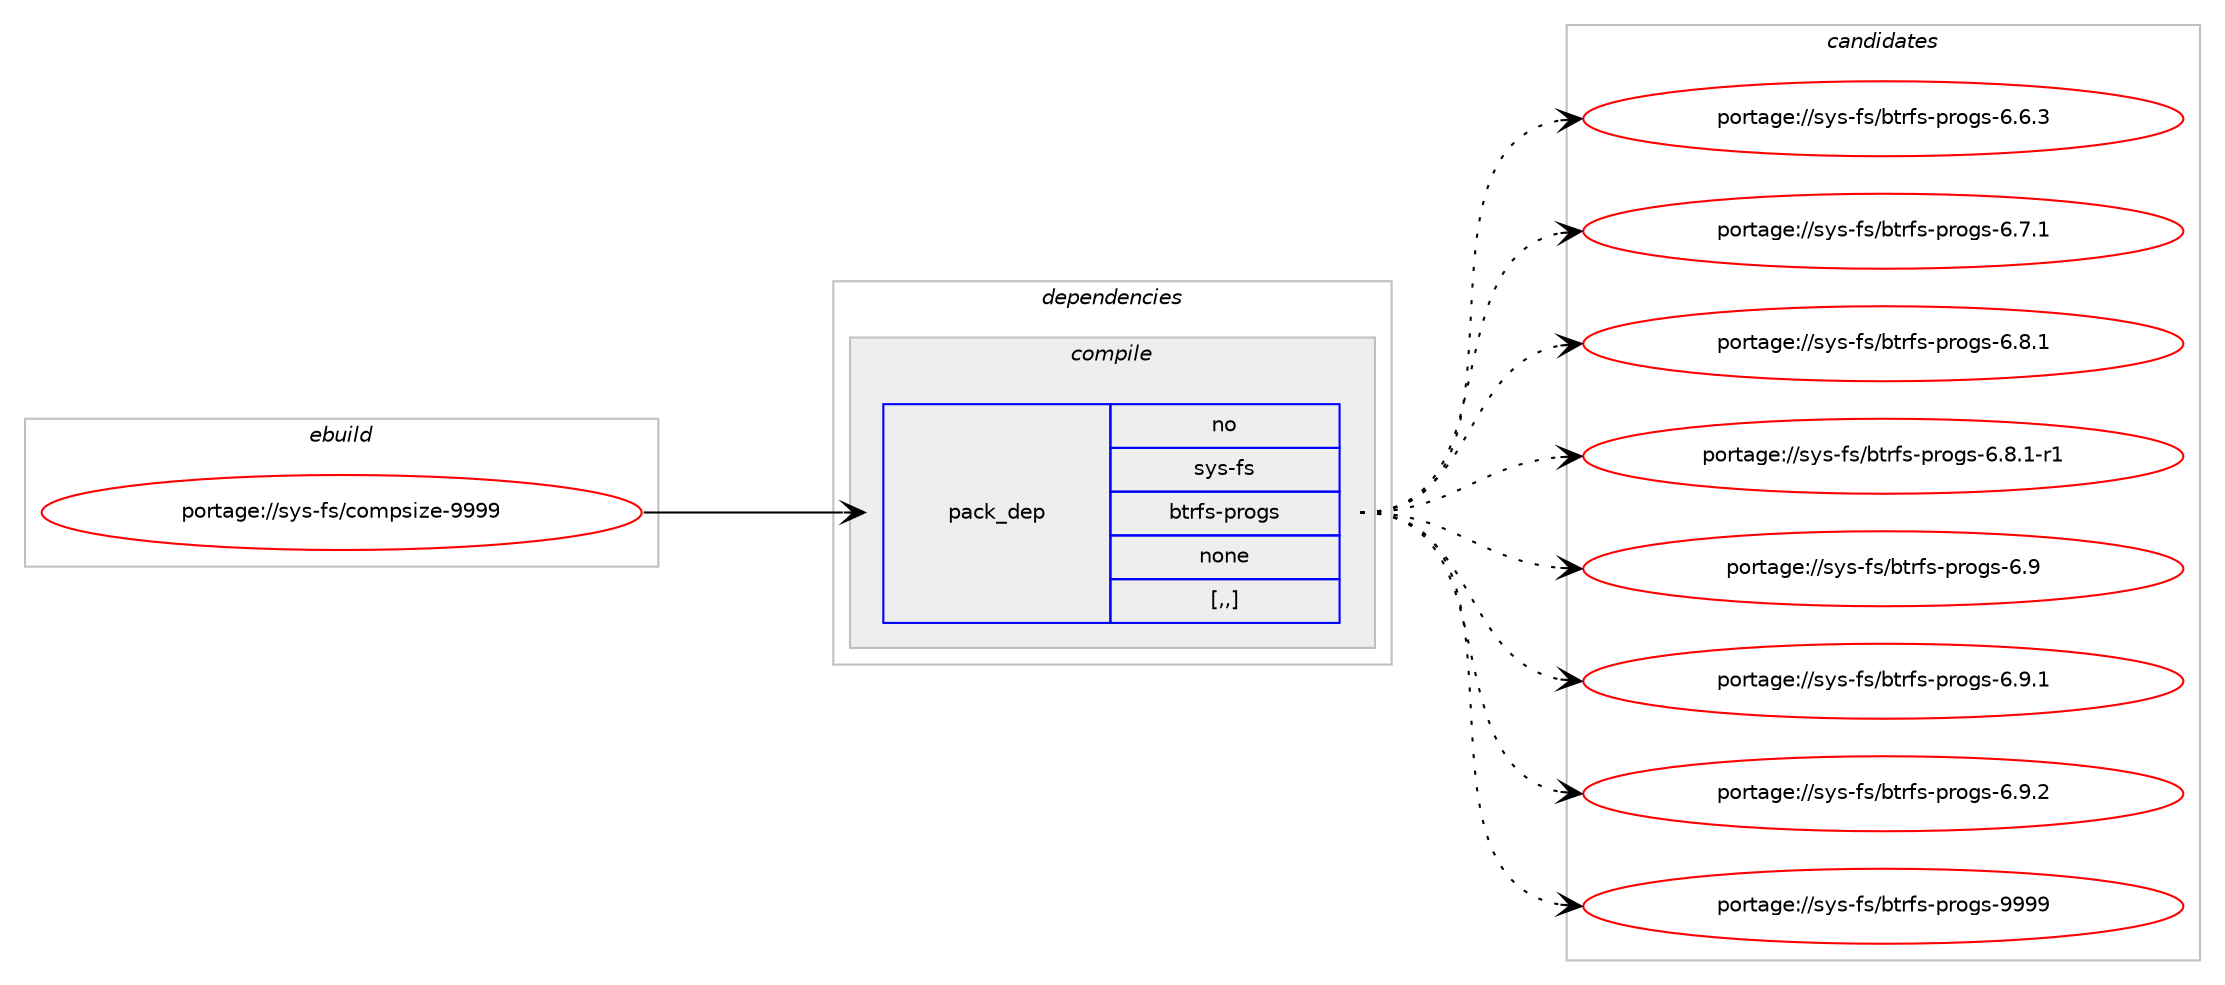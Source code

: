 digraph prolog {

# *************
# Graph options
# *************

newrank=true;
concentrate=true;
compound=true;
graph [rankdir=LR,fontname=Helvetica,fontsize=10,ranksep=1.5];#, ranksep=2.5, nodesep=0.2];
edge  [arrowhead=vee];
node  [fontname=Helvetica,fontsize=10];

# **********
# The ebuild
# **********

subgraph cluster_leftcol {
color=gray;
rank=same;
label=<<i>ebuild</i>>;
id [label="portage://sys-fs/compsize-9999", color=red, width=4, href="../sys-fs/compsize-9999.svg"];
}

# ****************
# The dependencies
# ****************

subgraph cluster_midcol {
color=gray;
label=<<i>dependencies</i>>;
subgraph cluster_compile {
fillcolor="#eeeeee";
style=filled;
label=<<i>compile</i>>;
subgraph pack309703 {
dependency425868 [label=<<TABLE BORDER="0" CELLBORDER="1" CELLSPACING="0" CELLPADDING="4" WIDTH="220"><TR><TD ROWSPAN="6" CELLPADDING="30">pack_dep</TD></TR><TR><TD WIDTH="110">no</TD></TR><TR><TD>sys-fs</TD></TR><TR><TD>btrfs-progs</TD></TR><TR><TD>none</TD></TR><TR><TD>[,,]</TD></TR></TABLE>>, shape=none, color=blue];
}
id:e -> dependency425868:w [weight=20,style="solid",arrowhead="vee"];
}
subgraph cluster_compileandrun {
fillcolor="#eeeeee";
style=filled;
label=<<i>compile and run</i>>;
}
subgraph cluster_run {
fillcolor="#eeeeee";
style=filled;
label=<<i>run</i>>;
}
}

# **************
# The candidates
# **************

subgraph cluster_choices {
rank=same;
color=gray;
label=<<i>candidates</i>>;

subgraph choice309703 {
color=black;
nodesep=1;
choice11512111545102115479811611410211545112114111103115455446544651 [label="portage://sys-fs/btrfs-progs-6.6.3", color=red, width=4,href="../sys-fs/btrfs-progs-6.6.3.svg"];
choice11512111545102115479811611410211545112114111103115455446554649 [label="portage://sys-fs/btrfs-progs-6.7.1", color=red, width=4,href="../sys-fs/btrfs-progs-6.7.1.svg"];
choice11512111545102115479811611410211545112114111103115455446564649 [label="portage://sys-fs/btrfs-progs-6.8.1", color=red, width=4,href="../sys-fs/btrfs-progs-6.8.1.svg"];
choice115121115451021154798116114102115451121141111031154554465646494511449 [label="portage://sys-fs/btrfs-progs-6.8.1-r1", color=red, width=4,href="../sys-fs/btrfs-progs-6.8.1-r1.svg"];
choice1151211154510211547981161141021154511211411110311545544657 [label="portage://sys-fs/btrfs-progs-6.9", color=red, width=4,href="../sys-fs/btrfs-progs-6.9.svg"];
choice11512111545102115479811611410211545112114111103115455446574649 [label="portage://sys-fs/btrfs-progs-6.9.1", color=red, width=4,href="../sys-fs/btrfs-progs-6.9.1.svg"];
choice11512111545102115479811611410211545112114111103115455446574650 [label="portage://sys-fs/btrfs-progs-6.9.2", color=red, width=4,href="../sys-fs/btrfs-progs-6.9.2.svg"];
choice115121115451021154798116114102115451121141111031154557575757 [label="portage://sys-fs/btrfs-progs-9999", color=red, width=4,href="../sys-fs/btrfs-progs-9999.svg"];
dependency425868:e -> choice11512111545102115479811611410211545112114111103115455446544651:w [style=dotted,weight="100"];
dependency425868:e -> choice11512111545102115479811611410211545112114111103115455446554649:w [style=dotted,weight="100"];
dependency425868:e -> choice11512111545102115479811611410211545112114111103115455446564649:w [style=dotted,weight="100"];
dependency425868:e -> choice115121115451021154798116114102115451121141111031154554465646494511449:w [style=dotted,weight="100"];
dependency425868:e -> choice1151211154510211547981161141021154511211411110311545544657:w [style=dotted,weight="100"];
dependency425868:e -> choice11512111545102115479811611410211545112114111103115455446574649:w [style=dotted,weight="100"];
dependency425868:e -> choice11512111545102115479811611410211545112114111103115455446574650:w [style=dotted,weight="100"];
dependency425868:e -> choice115121115451021154798116114102115451121141111031154557575757:w [style=dotted,weight="100"];
}
}

}
